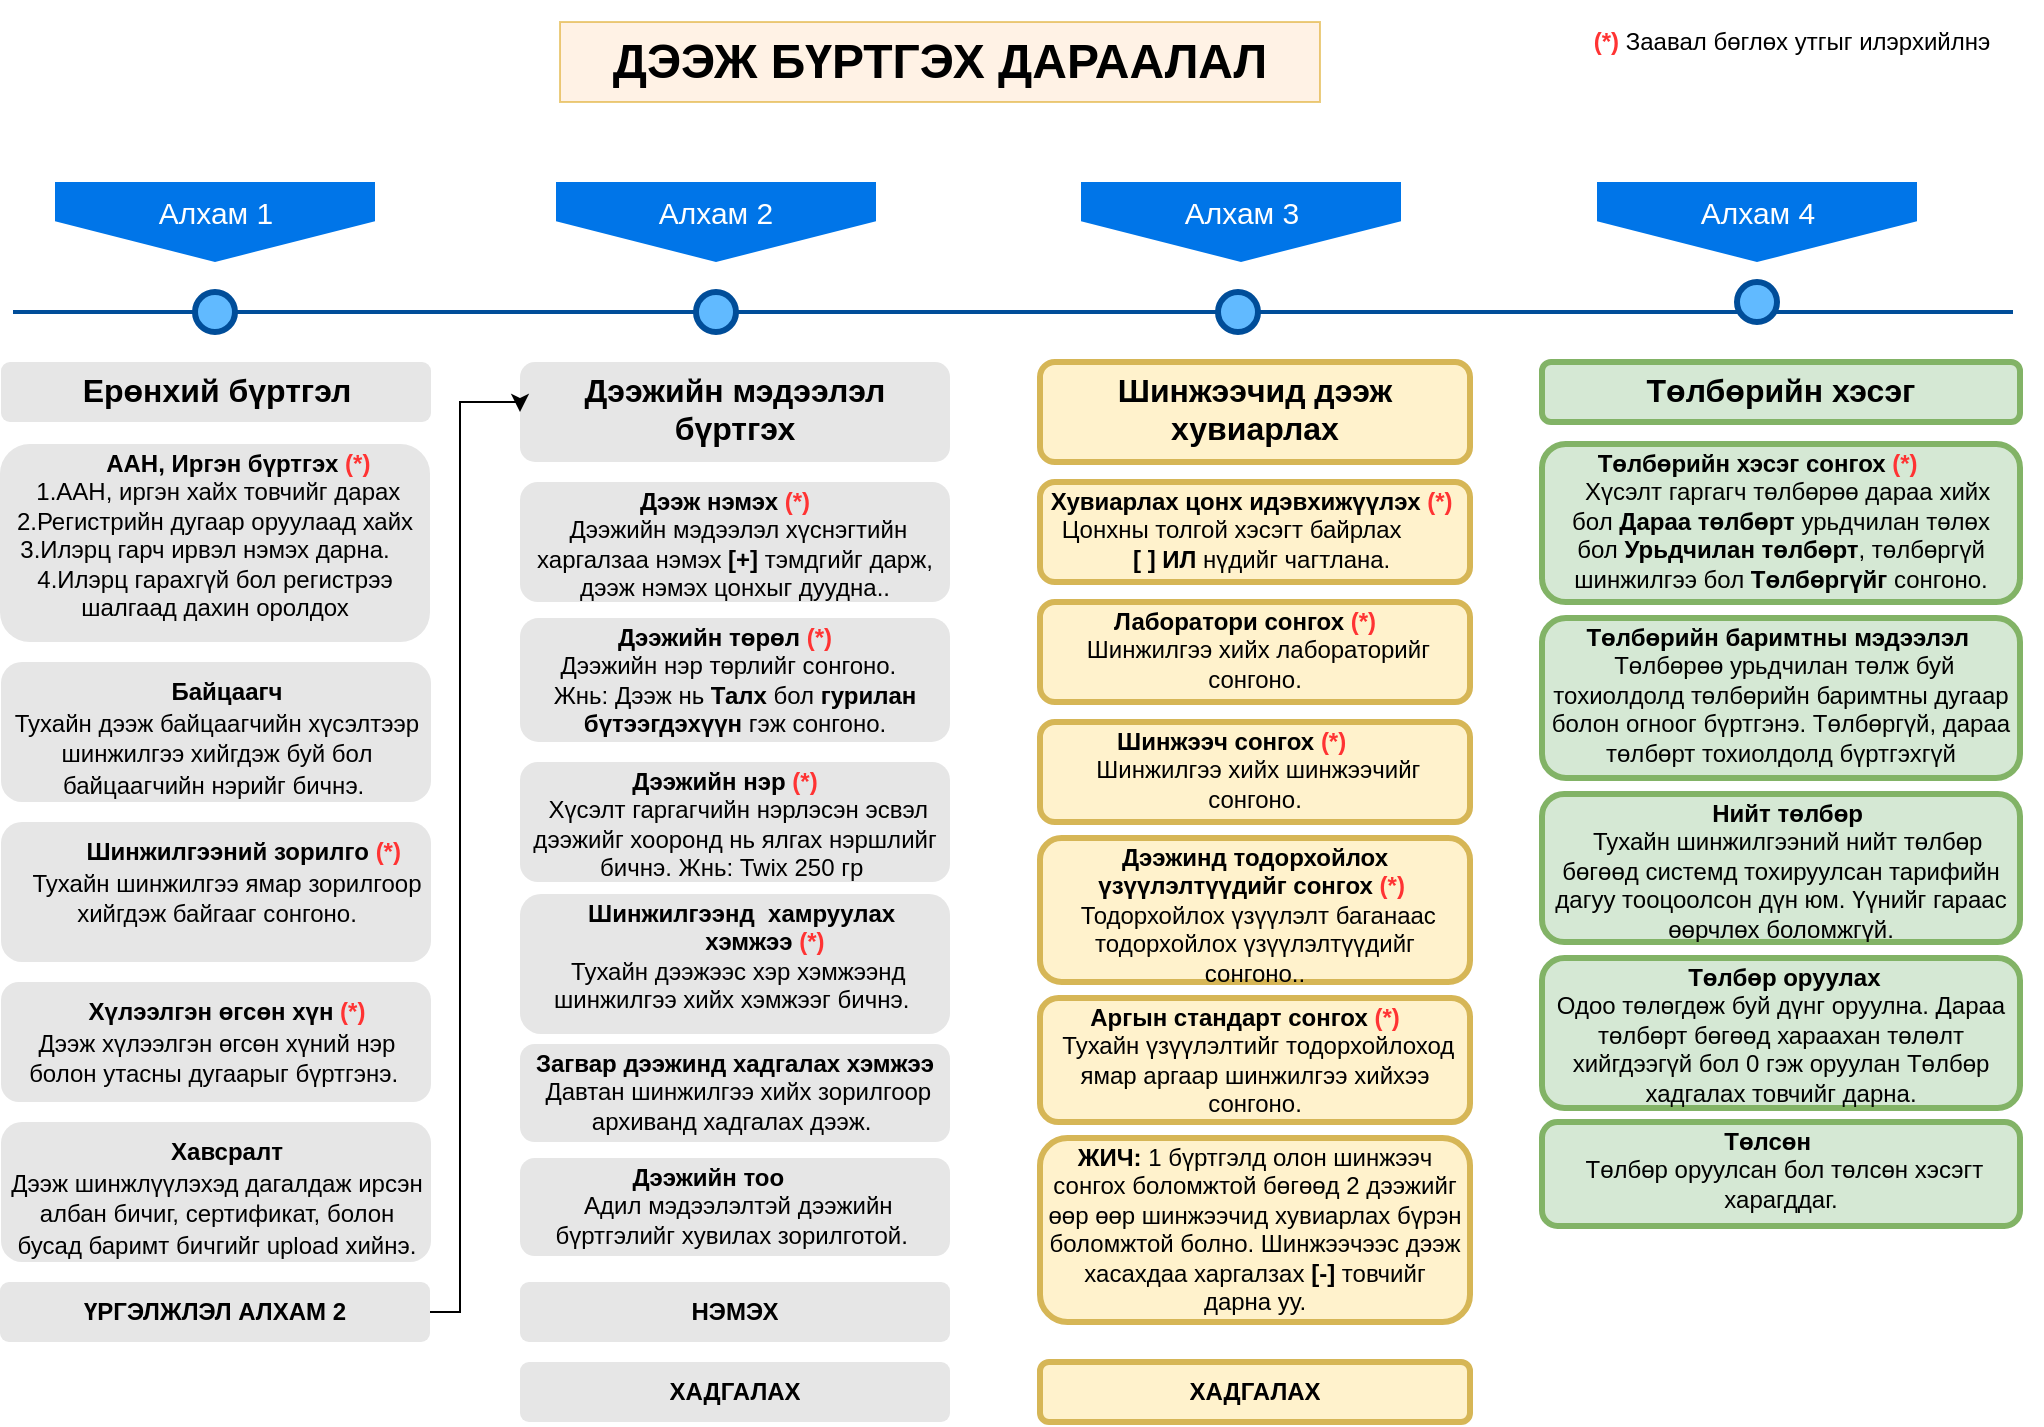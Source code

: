 <mxfile version="14.2.7" type="github">
  <diagram name="Page-1" id="82e54ff1-d628-8f03-85c4-9753963a91cd">
    <mxGraphModel dx="1185" dy="635" grid="1" gridSize="10" guides="1" tooltips="1" connect="1" arrows="1" fold="1" page="1" pageScale="1" pageWidth="1169" pageHeight="827" background="#ffffff" math="0" shadow="0">
      <root>
        <mxCell id="0" />
        <mxCell id="1" parent="0" />
        <mxCell id="4ec97bd9e5d20128-1" value="" style="line;strokeWidth=2;html=1;fillColor=none;fontSize=28;fontColor=#004D99;strokeColor=#004D99;" parent="1" vertex="1">
          <mxGeometry x="66.5" y="160" width="1000" height="10" as="geometry" />
        </mxCell>
        <mxCell id="4ec97bd9e5d20128-5" value="Алхам 1" style="shape=offPageConnector;whiteSpace=wrap;html=1;fillColor=#0075E8;fontSize=15;fontColor=#FFFFFF;size=0.509;verticalAlign=top;strokeColor=none;" parent="1" vertex="1">
          <mxGeometry x="87.5" y="100" width="160" height="40" as="geometry" />
        </mxCell>
        <mxCell id="4ec97bd9e5d20128-6" value="&lt;span&gt;Алхам 3&lt;/span&gt;" style="shape=offPageConnector;whiteSpace=wrap;html=1;fillColor=#0075E8;fontSize=15;fontColor=#FFFFFF;size=0.509;verticalAlign=top;strokeColor=none;" parent="1" vertex="1">
          <mxGeometry x="600.5" y="100" width="160" height="40" as="geometry" />
        </mxCell>
        <mxCell id="4ec97bd9e5d20128-9" value="" style="ellipse;whiteSpace=wrap;html=1;fillColor=#61BAFF;fontSize=28;fontColor=#004D99;strokeWidth=3;strokeColor=#004D99;" parent="1" vertex="1">
          <mxGeometry x="157.5" y="155" width="20" height="20" as="geometry" />
        </mxCell>
        <mxCell id="4ec97bd9e5d20128-10" value="" style="ellipse;whiteSpace=wrap;html=1;fillColor=#61BAFF;fontSize=28;fontColor=#004D99;strokeWidth=3;strokeColor=#004D99;" parent="1" vertex="1">
          <mxGeometry x="408" y="155" width="20" height="20" as="geometry" />
        </mxCell>
        <mxCell id="4ec97bd9e5d20128-11" value="" style="ellipse;whiteSpace=wrap;html=1;fillColor=#61BAFF;fontSize=28;fontColor=#004D99;strokeWidth=3;strokeColor=#004D99;" parent="1" vertex="1">
          <mxGeometry x="669" y="155" width="20" height="20" as="geometry" />
        </mxCell>
        <mxCell id="4ec97bd9e5d20128-13" value="" style="ellipse;whiteSpace=wrap;html=1;fillColor=#61BAFF;fontSize=28;fontColor=#004D99;strokeWidth=3;strokeColor=#004D99;" parent="1" vertex="1">
          <mxGeometry x="928.5" y="150" width="20" height="20" as="geometry" />
        </mxCell>
        <mxCell id="4ec97bd9e5d20128-14" value="&lt;h3&gt;&lt;font style=&quot;font-size: 16px&quot;&gt;Ерөнхий бүртгэл&lt;/font&gt;&lt;/h3&gt;" style="text;html=1;spacing=5;spacingTop=-20;whiteSpace=wrap;overflow=hidden;strokeColor=none;strokeWidth=3;fillColor=#E6E6E6;fontSize=13;fontColor=#000000;align=center;rounded=1;" parent="1" vertex="1">
          <mxGeometry x="60.5" y="190" width="215" height="30" as="geometry" />
        </mxCell>
        <mxCell id="eTi-LTEG1T1zRE0e5gj7-2" value="&lt;p style=&quot;line-height: 20%&quot;&gt;&lt;/p&gt;&lt;h3 style=&quot;font-size: 12px&quot;&gt;&lt;span style=&quot;font-size: 12px ; font-weight: normal ; text-align: justify&quot;&gt;&amp;nbsp; &amp;nbsp; &amp;nbsp; &amp;nbsp;&amp;nbsp;&lt;/span&gt;&lt;span style=&quot;font-size: 12px ; text-align: justify&quot;&gt;ААН, Иргэн бүртгэх&lt;/span&gt;&lt;span style=&quot;font-size: 12px ; text-align: justify&quot;&gt;&lt;span style=&quot;font-weight: normal&quot;&gt;&amp;nbsp;&lt;/span&gt;&lt;font color=&quot;#ff3333&quot;&gt;(*)&lt;/font&gt;&lt;font color=&quot;#990000&quot; style=&quot;font-weight: normal ; font-size: 12px&quot;&gt;&amp;nbsp; &amp;nbsp;&amp;nbsp;&lt;/font&gt;&lt;span style=&quot;font-weight: normal&quot;&gt;1.ААН, иргэн хайх товчийг дарах&amp;nbsp; 2.Регистрийн дугаар оруулаад хайх 3.Илэрц гарч ирвэл нэмэх дарна.&amp;nbsp; &amp;nbsp; 4.Илэрц гарахгүй бол регистрээ шалгаад дахин оролдох&lt;/span&gt;&lt;/span&gt;&lt;br&gt;&lt;/h3&gt;&lt;p&gt;&lt;/p&gt;" style="text;html=1;spacing=5;spacingTop=-20;whiteSpace=wrap;overflow=hidden;strokeWidth=3;fillColor=#E6E6E6;fontSize=13;fontColor=#000000;align=center;rounded=1;line-height: 1;" vertex="1" parent="1">
          <mxGeometry x="60" y="231" width="215" height="99" as="geometry" />
        </mxCell>
        <mxCell id="eTi-LTEG1T1zRE0e5gj7-3" value="&lt;p style=&quot;line-height: 20%&quot;&gt;&lt;/p&gt;&lt;h4&gt;&lt;span style=&quot;font-size: 12px ; font-weight: 400&quot;&gt;&amp;nbsp; &amp;nbsp; &amp;nbsp; &amp;nbsp; &amp;nbsp; &amp;nbsp;&lt;/span&gt;&lt;span style=&quot;font-size: 12px&quot;&gt;Шинжилгээний зорилго&lt;/span&gt;&lt;span style=&quot;font-size: 12px ; font-weight: 400&quot;&gt;&amp;nbsp;&lt;/span&gt;&lt;span style=&quot;font-size: 12px&quot;&gt;&lt;font color=&quot;#ff3333&quot;&gt;(*)&lt;/font&gt;&lt;/span&gt;&lt;span style=&quot;font-size: 12px ; font-weight: 400&quot;&gt;&amp;nbsp; &amp;nbsp; &amp;nbsp; &amp;nbsp;Тухайн шинжилгээ ямар зорилгоор хийгдэж байгааг сонгоно.&lt;/span&gt;&lt;/h4&gt;&lt;p&gt;&lt;/p&gt;" style="text;html=1;spacing=5;spacingTop=-20;whiteSpace=wrap;overflow=hidden;strokeWidth=3;fillColor=#E6E6E6;fontSize=13;fontColor=#000000;align=center;rounded=1;line-height: 1;" vertex="1" parent="1">
          <mxGeometry x="60.5" y="420" width="215" height="70" as="geometry" />
        </mxCell>
        <mxCell id="eTi-LTEG1T1zRE0e5gj7-4" value="&lt;p style=&quot;line-height: 20%&quot;&gt;&lt;/p&gt;&lt;h4&gt;&lt;span style=&quot;font-size: 12px ; font-weight: 400&quot;&gt;&amp;nbsp; &amp;nbsp; &amp;nbsp; &amp;nbsp; &amp;nbsp; &amp;nbsp; &amp;nbsp; &amp;nbsp; &amp;nbsp; &amp;nbsp; &amp;nbsp; &lt;/span&gt;&lt;span style=&quot;font-size: 12px&quot;&gt;Байцаагч&lt;/span&gt;&lt;span style=&quot;font-size: 12px ; font-weight: 400&quot;&gt;&amp;nbsp; &amp;nbsp; &amp;nbsp; &amp;nbsp; &amp;nbsp; &amp;nbsp; &amp;nbsp; &amp;nbsp; &amp;nbsp; &amp;nbsp; Тухайн дээж байцаагчийн хүсэлтээр шинжилгээ хийгдэж буй бол байцаагчийн нэрийг бичнэ.&amp;nbsp;&lt;/span&gt;&lt;/h4&gt;&lt;p&gt;&lt;/p&gt;" style="text;html=1;spacing=5;spacingTop=-20;whiteSpace=wrap;overflow=hidden;strokeWidth=3;fillColor=#E6E6E6;fontSize=13;fontColor=#000000;align=center;rounded=1;line-height: 1;" vertex="1" parent="1">
          <mxGeometry x="60.5" y="340" width="215" height="70" as="geometry" />
        </mxCell>
        <mxCell id="eTi-LTEG1T1zRE0e5gj7-5" value="&lt;p style=&quot;line-height: 20%&quot;&gt;&lt;/p&gt;&lt;h4&gt;&lt;span style=&quot;font-size: 12px ; font-weight: 400&quot;&gt;&amp;nbsp; &amp;nbsp; &amp;nbsp; &amp;nbsp; &amp;nbsp; &lt;/span&gt;&lt;span style=&quot;font-size: 12px&quot;&gt;Хүлээлгэн өгсөн хүн &lt;font color=&quot;#ff3333&quot;&gt;(*)&lt;/font&gt;&amp;nbsp;&amp;nbsp;&lt;/span&gt;&lt;span style=&quot;font-size: 12px ; font-weight: 400&quot;&gt;&amp;nbsp; &amp;nbsp; &amp;nbsp; Дээж хүлээлгэн өгсөн хүний нэр болон утасны дугаарыг бүртгэнэ.&amp;nbsp;&lt;/span&gt;&lt;/h4&gt;&lt;p&gt;&lt;/p&gt;" style="text;html=1;spacing=5;spacingTop=-20;whiteSpace=wrap;overflow=hidden;strokeWidth=3;fillColor=#E6E6E6;fontSize=13;fontColor=#000000;align=center;rounded=1;line-height: 1;" vertex="1" parent="1">
          <mxGeometry x="60.5" y="500" width="215" height="60" as="geometry" />
        </mxCell>
        <mxCell id="eTi-LTEG1T1zRE0e5gj7-6" value="&lt;h3&gt;&lt;font style=&quot;font-size: 16px&quot;&gt;Дээжийн мэдээлэл бүртгэх&lt;/font&gt;&lt;/h3&gt;" style="text;html=1;spacing=5;spacingTop=-20;whiteSpace=wrap;overflow=hidden;strokeColor=none;strokeWidth=3;fillColor=#E6E6E6;fontSize=13;fontColor=#000000;align=center;rounded=1;" vertex="1" parent="1">
          <mxGeometry x="320" y="190" width="215" height="50" as="geometry" />
        </mxCell>
        <mxCell id="eTi-LTEG1T1zRE0e5gj7-8" value="&lt;p style=&quot;line-height: 20%&quot;&gt;&lt;/p&gt;&lt;h4&gt;&lt;span style=&quot;font-size: 12px ; font-weight: 400&quot;&gt;&amp;nbsp; &amp;nbsp; &amp;nbsp; &amp;nbsp; &amp;nbsp; &amp;nbsp; &amp;nbsp; &amp;nbsp; &amp;nbsp; &amp;nbsp; &amp;nbsp; &lt;/span&gt;&lt;span style=&quot;font-size: 12px&quot;&gt;Хавсралт&lt;/span&gt;&lt;span style=&quot;font-size: 12px ; font-weight: 400&quot;&gt;&amp;nbsp; &amp;nbsp; &amp;nbsp; &amp;nbsp; &amp;nbsp; &amp;nbsp; &amp;nbsp; &amp;nbsp; &amp;nbsp; &amp;nbsp; Дээж шинжлүүлэхэд дагалдаж ирсэн албан бичиг, сертификат, болон бусад баримт бичгийг upload хийнэ.&lt;/span&gt;&lt;/h4&gt;&lt;p&gt;&lt;/p&gt;" style="text;html=1;spacing=5;spacingTop=-20;whiteSpace=wrap;overflow=hidden;strokeWidth=3;fillColor=#E6E6E6;fontSize=13;fontColor=#000000;align=center;rounded=1;line-height: 1;" vertex="1" parent="1">
          <mxGeometry x="60.5" y="570" width="215" height="70" as="geometry" />
        </mxCell>
        <mxCell id="eTi-LTEG1T1zRE0e5gj7-17" style="edgeStyle=orthogonalEdgeStyle;rounded=0;orthogonalLoop=1;jettySize=auto;html=1;exitX=1;exitY=0.5;exitDx=0;exitDy=0;entryX=0;entryY=0.5;entryDx=0;entryDy=0;" edge="1" parent="1" source="eTi-LTEG1T1zRE0e5gj7-9" target="eTi-LTEG1T1zRE0e5gj7-6">
          <mxGeometry relative="1" as="geometry">
            <Array as="points">
              <mxPoint x="290" y="665" />
              <mxPoint x="290" y="210" />
            </Array>
          </mxGeometry>
        </mxCell>
        <mxCell id="eTi-LTEG1T1zRE0e5gj7-9" value="&lt;p style=&quot;line-height: 20%&quot;&gt;&lt;/p&gt;&lt;h4&gt;&lt;span style=&quot;font-size: 12px&quot;&gt;ҮРГЭЛЖЛЭЛ АЛХАМ 2&lt;/span&gt;&lt;/h4&gt;&lt;p&gt;&lt;/p&gt;" style="text;html=1;spacing=5;spacingTop=-20;whiteSpace=wrap;overflow=hidden;strokeWidth=3;fillColor=#E6E6E6;fontSize=13;fontColor=#000000;align=center;rounded=1;line-height: 1;" vertex="1" parent="1">
          <mxGeometry x="60" y="650" width="215" height="30" as="geometry" />
        </mxCell>
        <mxCell id="eTi-LTEG1T1zRE0e5gj7-11" value="&lt;span&gt;Алхам 2&lt;/span&gt;" style="shape=offPageConnector;whiteSpace=wrap;html=1;fillColor=#0075E8;fontSize=15;fontColor=#FFFFFF;size=0.509;verticalAlign=top;strokeColor=none;" vertex="1" parent="1">
          <mxGeometry x="338" y="100" width="160" height="40" as="geometry" />
        </mxCell>
        <mxCell id="eTi-LTEG1T1zRE0e5gj7-12" value="&lt;span&gt;Алхам 4&lt;/span&gt;" style="shape=offPageConnector;whiteSpace=wrap;html=1;fillColor=#0075E8;fontSize=15;fontColor=#FFFFFF;size=0.509;verticalAlign=top;strokeColor=none;" vertex="1" parent="1">
          <mxGeometry x="858.5" y="100" width="160" height="40" as="geometry" />
        </mxCell>
        <mxCell id="eTi-LTEG1T1zRE0e5gj7-13" value="&lt;h1&gt;ДЭЭЖ БҮРТГЭХ ДАРААЛАЛ&lt;/h1&gt;" style="text;html=1;strokeColor=#d79b00;fillColor=#ffe6cc;align=center;verticalAlign=middle;whiteSpace=wrap;rounded=0;opacity=50;" vertex="1" parent="1">
          <mxGeometry x="340" y="20" width="380" height="40" as="geometry" />
        </mxCell>
        <mxCell id="eTi-LTEG1T1zRE0e5gj7-14" value="&lt;b&gt;&lt;font color=&quot;#ff3333&quot;&gt;(*)&lt;/font&gt;&lt;/b&gt; Заавал бөглөх утгыг илэрхийлнэ" style="text;html=1;strokeColor=none;fillColor=none;align=center;verticalAlign=middle;whiteSpace=wrap;rounded=0;opacity=50;" vertex="1" parent="1">
          <mxGeometry x="831" y="20" width="250" height="20" as="geometry" />
        </mxCell>
        <mxCell id="eTi-LTEG1T1zRE0e5gj7-16" value="&lt;p style=&quot;line-height: 20%&quot;&gt;&lt;/p&gt;&lt;h4&gt;&lt;span style=&quot;font-size: 12px&quot;&gt;НЭМЭХ&lt;/span&gt;&lt;/h4&gt;&lt;p&gt;&lt;/p&gt;" style="text;html=1;spacing=5;spacingTop=-20;whiteSpace=wrap;overflow=hidden;strokeWidth=3;fillColor=#E6E6E6;fontSize=13;fontColor=#000000;align=center;rounded=1;line-height: 1;" vertex="1" parent="1">
          <mxGeometry x="320" y="650" width="215" height="30" as="geometry" />
        </mxCell>
        <mxCell id="eTi-LTEG1T1zRE0e5gj7-18" value="&lt;p style=&quot;line-height: 20%&quot;&gt;&lt;/p&gt;&lt;h3 style=&quot;font-size: 12px&quot;&gt;&lt;span style=&quot;font-size: 12px ; font-weight: normal ; text-align: justify&quot;&gt;&amp;nbsp; &amp;nbsp; &amp;nbsp; &amp;nbsp; &amp;nbsp; &amp;nbsp;&amp;nbsp;&lt;/span&gt;&lt;span style=&quot;font-size: 12px ; text-align: justify&quot;&gt;Дээж нэмэх&amp;nbsp;&lt;/span&gt;&lt;span style=&quot;font-size: 12px ; text-align: justify&quot;&gt;&lt;font color=&quot;#ff3333&quot;&gt;(*)&lt;/font&gt;&lt;font color=&quot;#990000&quot; style=&quot;font-weight: normal ; font-size: 12px&quot;&gt;&amp;nbsp; &amp;nbsp; &amp;nbsp; &amp;nbsp; &amp;nbsp; &amp;nbsp; &amp;nbsp; &amp;nbsp; &amp;nbsp;&lt;/font&gt;&lt;span style=&quot;font-weight: normal&quot;&gt;Дээжийн мэдээлэл хүснэгтийн харгалзаа нэмэх &lt;/span&gt;[+]&lt;span style=&quot;font-weight: normal&quot;&gt; тэмдгийг дарж, дээж нэмэх цонхыг дуудна..&lt;/span&gt;&lt;/span&gt;&lt;br&gt;&lt;/h3&gt;&lt;p&gt;&lt;/p&gt;" style="text;html=1;spacing=5;spacingTop=-20;whiteSpace=wrap;overflow=hidden;strokeWidth=3;fillColor=#E6E6E6;fontSize=13;fontColor=#000000;align=center;rounded=1;line-height: 1;" vertex="1" parent="1">
          <mxGeometry x="320" y="250" width="215" height="60" as="geometry" />
        </mxCell>
        <mxCell id="eTi-LTEG1T1zRE0e5gj7-19" value="&lt;p style=&quot;line-height: 20%&quot;&gt;&lt;/p&gt;&lt;h3 style=&quot;font-size: 12px&quot;&gt;&lt;span style=&quot;font-size: 12px ; font-weight: normal ; text-align: justify&quot;&gt;&amp;nbsp; &amp;nbsp; &amp;nbsp; &amp;nbsp; &amp;nbsp; &amp;nbsp;&amp;nbsp;&lt;/span&gt;&lt;span style=&quot;font-size: 12px ; text-align: justify&quot;&gt;Дээжийн төрөл&lt;span style=&quot;font-weight: 400&quot;&gt;&amp;nbsp;&lt;/span&gt;&lt;/span&gt;&lt;span style=&quot;font-size: 12px ; text-align: justify&quot;&gt;&lt;font color=&quot;#ff3333&quot;&gt;(*)&lt;/font&gt;&lt;font color=&quot;#990000&quot; style=&quot;font-weight: normal ; font-size: 12px&quot;&gt;&amp;nbsp; &amp;nbsp; &amp;nbsp; &amp;nbsp; &amp;nbsp; &amp;nbsp; &amp;nbsp; &amp;nbsp; &amp;nbsp;&lt;/font&gt;&lt;span style=&quot;font-weight: normal&quot;&gt;Дээжийн нэр төрлийг сонгоно.&amp;nbsp; &amp;nbsp; Жнь: Дээж нь&amp;nbsp;&lt;/span&gt;Талх &lt;span style=&quot;font-weight: normal&quot;&gt;бол &lt;/span&gt;гурилан бүтээгдэхүүн&lt;span style=&quot;font-weight: normal&quot;&gt; гэж сонгоно.&lt;/span&gt;&lt;/span&gt;&lt;br&gt;&lt;/h3&gt;&lt;p&gt;&lt;/p&gt;" style="text;html=1;spacing=5;spacingTop=-20;whiteSpace=wrap;overflow=hidden;strokeWidth=3;fillColor=#E6E6E6;fontSize=13;fontColor=#000000;align=center;rounded=1;line-height: 1;" vertex="1" parent="1">
          <mxGeometry x="320" y="318" width="215" height="62" as="geometry" />
        </mxCell>
        <mxCell id="eTi-LTEG1T1zRE0e5gj7-21" value="&lt;p style=&quot;line-height: 20%&quot;&gt;&lt;/p&gt;&lt;h3 style=&quot;font-size: 12px&quot;&gt;&lt;span style=&quot;font-size: 12px ; font-weight: normal ; text-align: justify&quot;&gt;&amp;nbsp; &amp;nbsp; &amp;nbsp; &amp;nbsp; &amp;nbsp; &amp;nbsp;&amp;nbsp;&lt;/span&gt;&lt;span style=&quot;font-size: 12px ; text-align: justify&quot;&gt;Дээжийн нэр&amp;nbsp;&lt;/span&gt;&lt;span style=&quot;font-size: 12px ; text-align: justify&quot;&gt;&lt;font color=&quot;#ff3333&quot;&gt;(*)&lt;/font&gt;&lt;font color=&quot;#990000&quot; style=&quot;font-weight: normal ; font-size: 12px&quot;&gt;&amp;nbsp; &amp;nbsp; &amp;nbsp; &amp;nbsp; &amp;nbsp; &amp;nbsp; &amp;nbsp; &amp;nbsp; &amp;nbsp;&lt;/font&gt;&lt;span style=&quot;font-weight: normal&quot;&gt;Хүсэлт гаргагчийн нэрлэсэн эсвэл дээжийг хооронд нь ялгах нэршлийг бичнэ. Жнь: Twix 250 гр&amp;nbsp;&lt;/span&gt;&lt;/span&gt;&lt;br&gt;&lt;/h3&gt;&lt;p&gt;&lt;/p&gt;" style="text;html=1;spacing=5;spacingTop=-20;whiteSpace=wrap;overflow=hidden;strokeWidth=3;fillColor=#E6E6E6;fontSize=13;fontColor=#000000;align=center;rounded=1;line-height: 1;" vertex="1" parent="1">
          <mxGeometry x="320" y="390" width="215" height="60" as="geometry" />
        </mxCell>
        <mxCell id="eTi-LTEG1T1zRE0e5gj7-22" value="&lt;p style=&quot;line-height: 20%&quot;&gt;&lt;/p&gt;&lt;h3 style=&quot;font-size: 12px&quot;&gt;&lt;span style=&quot;font-size: 12px&quot;&gt;&amp;nbsp; &amp;nbsp; &amp;nbsp; &amp;nbsp; &amp;nbsp;Шинжилгээнд&amp;nbsp; хамруулах&amp;nbsp; &amp;nbsp; &amp;nbsp; &amp;nbsp; &amp;nbsp; &amp;nbsp; &amp;nbsp; &amp;nbsp; &amp;nbsp; &amp;nbsp; &amp;nbsp; &amp;nbsp; &amp;nbsp; &amp;nbsp; хэмжээ&amp;nbsp;&lt;/span&gt;&lt;span style=&quot;font-size: 12px&quot;&gt;&lt;font color=&quot;#ff3333&quot;&gt;(*)&amp;nbsp; &amp;nbsp; &amp;nbsp; &amp;nbsp; &amp;nbsp; &amp;nbsp; &amp;nbsp;&lt;/font&gt;&lt;span style=&quot;font-weight: normal&quot;&gt;Тухайн дээжээс хэр хэмжээнд шинжилгээ хийх хэмжээг бичнэ.&amp;nbsp;&lt;/span&gt;&lt;/span&gt;&lt;br&gt;&lt;/h3&gt;&lt;p&gt;&lt;/p&gt;" style="text;html=1;spacing=5;spacingTop=-20;whiteSpace=wrap;overflow=hidden;strokeWidth=3;fillColor=#E6E6E6;fontSize=13;fontColor=#000000;align=center;rounded=1;line-height: 1;" vertex="1" parent="1">
          <mxGeometry x="320" y="456" width="215" height="70" as="geometry" />
        </mxCell>
        <mxCell id="eTi-LTEG1T1zRE0e5gj7-23" value="&lt;p style=&quot;line-height: 20%&quot;&gt;&lt;/p&gt;&lt;h3 style=&quot;font-size: 12px&quot;&gt;&lt;span style=&quot;font-size: 12px&quot;&gt;&amp;nbsp;Загвар дээжинд хадгалах хэмжээ&amp;nbsp; &amp;nbsp;&lt;/span&gt;&lt;span style=&quot;font-size: 12px&quot;&gt;&lt;span style=&quot;font-weight: normal&quot;&gt;Давтан шинжилгээ хийх зорилгоор архиванд хадгалах дээж.&amp;nbsp;&lt;/span&gt;&lt;/span&gt;&lt;br&gt;&lt;/h3&gt;&lt;p&gt;&lt;/p&gt;" style="text;html=1;spacing=5;spacingTop=-20;whiteSpace=wrap;overflow=hidden;strokeWidth=3;fillColor=#E6E6E6;fontSize=13;fontColor=#000000;align=center;rounded=1;line-height: 1;" vertex="1" parent="1">
          <mxGeometry x="320" y="531" width="215" height="49" as="geometry" />
        </mxCell>
        <mxCell id="eTi-LTEG1T1zRE0e5gj7-24" value="&lt;p style=&quot;line-height: 20%&quot;&gt;&lt;/p&gt;&lt;h3 style=&quot;font-size: 12px&quot;&gt;&lt;span style=&quot;font-size: 12px&quot;&gt;&amp;nbsp; &amp;nbsp; &amp;nbsp; &amp;nbsp; &amp;nbsp; &amp;nbsp;Дээжийн тоо&amp;nbsp; &amp;nbsp; &amp;nbsp; &amp;nbsp; &amp;nbsp; &amp;nbsp; &amp;nbsp; &amp;nbsp; &amp;nbsp; &amp;nbsp; &amp;nbsp;&lt;/span&gt;&lt;span style=&quot;font-size: 12px&quot;&gt;&lt;span style=&quot;font-weight: normal&quot;&gt;Адил мэдээлэлтэй дээжийн бүртгэлийг хувилах зорилготой.&amp;nbsp;&lt;/span&gt;&lt;/span&gt;&lt;br&gt;&lt;/h3&gt;&lt;p&gt;&lt;/p&gt;" style="text;html=1;spacing=5;spacingTop=-20;whiteSpace=wrap;overflow=hidden;strokeWidth=3;fillColor=#E6E6E6;fontSize=13;fontColor=#000000;align=center;rounded=1;line-height: 1;" vertex="1" parent="1">
          <mxGeometry x="320" y="588" width="215" height="49" as="geometry" />
        </mxCell>
        <mxCell id="eTi-LTEG1T1zRE0e5gj7-25" value="&lt;p style=&quot;line-height: 20%&quot;&gt;&lt;/p&gt;&lt;h4&gt;&lt;span style=&quot;font-size: 12px&quot;&gt;ХАДГАЛАХ&lt;/span&gt;&lt;/h4&gt;&lt;p&gt;&lt;/p&gt;" style="text;html=1;spacing=5;spacingTop=-20;whiteSpace=wrap;overflow=hidden;strokeWidth=3;fillColor=#E6E6E6;fontSize=13;fontColor=#000000;align=center;rounded=1;line-height: 1;" vertex="1" parent="1">
          <mxGeometry x="320" y="690" width="215" height="30" as="geometry" />
        </mxCell>
        <mxCell id="eTi-LTEG1T1zRE0e5gj7-26" value="&lt;h3&gt;&lt;span style=&quot;font-size: 16px&quot;&gt;Шинжээчид дээж хувиарлах&lt;/span&gt;&lt;/h3&gt;" style="text;html=1;spacing=5;spacingTop=-20;whiteSpace=wrap;overflow=hidden;strokeColor=#d6b656;strokeWidth=3;fillColor=#fff2cc;fontSize=13;align=center;rounded=1;" vertex="1" parent="1">
          <mxGeometry x="580" y="190" width="215" height="50" as="geometry" />
        </mxCell>
        <mxCell id="eTi-LTEG1T1zRE0e5gj7-29" value="&lt;p style=&quot;line-height: 20%&quot;&gt;&lt;/p&gt;&lt;h3 style=&quot;font-size: 12px&quot;&gt;&lt;span style=&quot;font-size: 12px ; text-align: justify&quot;&gt;Хувиарлах цонх идэвхижүүлэх&amp;nbsp;&lt;/span&gt;&lt;span style=&quot;font-size: 12px ; text-align: justify&quot;&gt;&lt;font color=&quot;#ff3333&quot;&gt;(*)&lt;/font&gt;&lt;font color=&quot;#990000&quot; style=&quot;font-weight: normal ; font-size: 12px&quot;&gt;&amp;nbsp; &lt;/font&gt;&lt;span style=&quot;font-weight: normal&quot;&gt;Цонхны толгой хэсэгт байрлах&amp;nbsp; &amp;nbsp; &amp;nbsp; &amp;nbsp; &amp;nbsp;&amp;nbsp;&lt;/span&gt;[ ] ИЛ&lt;span style=&quot;font-weight: normal&quot;&gt;&amp;nbsp;нүдийг чагтлана.&lt;/span&gt;&lt;/span&gt;&lt;br&gt;&lt;/h3&gt;&lt;p&gt;&lt;/p&gt;" style="text;html=1;spacing=5;spacingTop=-20;whiteSpace=wrap;overflow=hidden;strokeWidth=3;fillColor=#E6E6E6;fontSize=13;fontColor=#000000;align=center;rounded=1;line-height: 1;" vertex="1" parent="1">
          <mxGeometry x="580" y="250" width="215" height="50" as="geometry" />
        </mxCell>
        <mxCell id="eTi-LTEG1T1zRE0e5gj7-30" value="&lt;p style=&quot;line-height: 20%&quot;&gt;&lt;/p&gt;&lt;h3 style=&quot;font-size: 12px&quot;&gt;&lt;span style=&quot;font-size: 12px ; text-align: justify&quot;&gt;Лаборатори сонгох&amp;nbsp;&lt;/span&gt;&lt;span style=&quot;font-size: 12px ; text-align: justify&quot;&gt;&lt;font color=&quot;#ff3333&quot;&gt;(*)&lt;/font&gt;&lt;font color=&quot;#990000&quot; style=&quot;font-weight: normal ; font-size: 12px&quot;&gt;&amp;nbsp; &amp;nbsp; &amp;nbsp;&lt;/font&gt;&lt;span style=&quot;font-weight: normal&quot;&gt;Шинжилгээ хийх лабораторийг сонгоно.&lt;/span&gt;&lt;/span&gt;&lt;br&gt;&lt;/h3&gt;&lt;p&gt;&lt;/p&gt;" style="text;html=1;spacing=5;spacingTop=-20;whiteSpace=wrap;overflow=hidden;strokeWidth=3;fillColor=#E6E6E6;fontSize=13;fontColor=#000000;align=center;rounded=1;line-height: 1;" vertex="1" parent="1">
          <mxGeometry x="580" y="310" width="215" height="50" as="geometry" />
        </mxCell>
        <mxCell id="eTi-LTEG1T1zRE0e5gj7-31" value="&lt;p style=&quot;line-height: 20%&quot;&gt;&lt;/p&gt;&lt;h3 style=&quot;font-size: 12px&quot;&gt;&lt;span style=&quot;font-size: 12px ; text-align: justify&quot;&gt;Шинжээч сонгох&amp;nbsp;&lt;/span&gt;&lt;span style=&quot;font-size: 12px ; text-align: justify&quot;&gt;&lt;font color=&quot;#ff3333&quot;&gt;(*)&lt;/font&gt;&lt;font color=&quot;#990000&quot; style=&quot;font-weight: normal ; font-size: 12px&quot;&gt;&amp;nbsp; &amp;nbsp; &amp;nbsp; &amp;nbsp; &amp;nbsp;&lt;/font&gt;&lt;span style=&quot;font-weight: normal&quot;&gt;Шинжилгээ хийх шинжээчийг сонгоно.&lt;/span&gt;&lt;/span&gt;&lt;br&gt;&lt;/h3&gt;&lt;p&gt;&lt;/p&gt;" style="text;html=1;spacing=5;spacingTop=-20;whiteSpace=wrap;overflow=hidden;strokeWidth=3;fillColor=#fff2cc;fontSize=13;align=center;rounded=1;line-height: 1;strokeColor=#d6b656;" vertex="1" parent="1">
          <mxGeometry x="580" y="370" width="215" height="50" as="geometry" />
        </mxCell>
        <mxCell id="eTi-LTEG1T1zRE0e5gj7-32" value="&lt;p style=&quot;line-height: 20%&quot;&gt;&lt;/p&gt;&lt;h3 style=&quot;font-size: 12px&quot;&gt;&lt;span style=&quot;font-size: 12px ; text-align: justify&quot;&gt;Дээжинд тодорхойлох үзүүлэлтүүдийг сонгох&amp;nbsp;&lt;/span&gt;&lt;span style=&quot;font-size: 12px ; text-align: justify&quot;&gt;&lt;font color=&quot;#ff3333&quot;&gt;(*)&lt;/font&gt;&lt;font color=&quot;#990000&quot; style=&quot;font-weight: normal ; font-size: 12px&quot;&gt;&amp;nbsp; &amp;nbsp;&lt;/font&gt;&lt;span style=&quot;font-weight: normal&quot;&gt;Тодорхойлох үзүүлэлт баганаас тодорхойлох үзүүлэлтүүдийг сонгоно..&lt;/span&gt;&lt;/span&gt;&lt;br&gt;&lt;/h3&gt;&lt;p&gt;&lt;/p&gt;" style="text;html=1;spacing=5;spacingTop=-20;whiteSpace=wrap;overflow=hidden;strokeWidth=3;fillColor=#fff2cc;fontSize=13;align=center;rounded=1;line-height: 1;strokeColor=#d6b656;" vertex="1" parent="1">
          <mxGeometry x="580" y="428" width="215" height="72" as="geometry" />
        </mxCell>
        <mxCell id="eTi-LTEG1T1zRE0e5gj7-33" value="&lt;p style=&quot;line-height: 20%&quot;&gt;&lt;/p&gt;&lt;h3 style=&quot;font-size: 12px&quot;&gt;&lt;span style=&quot;font-size: 12px ; text-align: justify&quot;&gt;Аргын стандарт сонгох&amp;nbsp;&lt;/span&gt;&lt;span style=&quot;font-size: 12px ; text-align: justify&quot;&gt;&lt;font color=&quot;#ff3333&quot;&gt;(*)&lt;/font&gt;&lt;font color=&quot;#990000&quot; style=&quot;font-weight: normal ; font-size: 12px&quot;&gt;&amp;nbsp; &amp;nbsp; &amp;nbsp;&lt;/font&gt;&lt;span style=&quot;font-weight: normal&quot;&gt;Тухайн үзүүлэлтийг тодорхойлоход ямар аргаар шинжилгээ хийхээ сонгоно.&lt;/span&gt;&lt;/span&gt;&lt;br&gt;&lt;/h3&gt;&lt;p&gt;&lt;/p&gt;" style="text;html=1;spacing=5;spacingTop=-20;whiteSpace=wrap;overflow=hidden;strokeWidth=3;fillColor=#fff2cc;fontSize=13;align=center;rounded=1;line-height: 1;strokeColor=#d6b656;" vertex="1" parent="1">
          <mxGeometry x="580" y="508" width="215" height="62" as="geometry" />
        </mxCell>
        <mxCell id="eTi-LTEG1T1zRE0e5gj7-34" value="&lt;p style=&quot;line-height: 20%&quot;&gt;&lt;/p&gt;&lt;h3 style=&quot;font-size: 12px&quot;&gt;&lt;span style=&quot;font-size: 12px ; text-align: justify&quot;&gt;&lt;font style=&quot;font-size: 12px&quot;&gt;ЖИЧ:&lt;/font&gt;&lt;font color=&quot;#990000&quot; style=&quot;font-weight: normal ; font-size: 12px&quot;&gt;&amp;nbsp;&lt;/font&gt;&lt;span style=&quot;font-weight: normal&quot;&gt;1 бүртгэлд олон шинжээч сонгох боломжтой бөгөөд 2 дээжийг өөр өөр шинжээчид хувиарлах бүрэн боломжтой болно. Шинжээчээс дээж хасахдаа харгалзах &lt;/span&gt;[-]&lt;span style=&quot;font-weight: normal&quot;&gt; товчийг дарна уу.&lt;/span&gt;&lt;/span&gt;&lt;br&gt;&lt;/h3&gt;&lt;p&gt;&lt;/p&gt;" style="text;html=1;spacing=5;spacingTop=-20;whiteSpace=wrap;overflow=hidden;strokeWidth=3;fillColor=#fff2cc;fontSize=13;align=center;rounded=1;line-height: 1;strokeColor=#d6b656;" vertex="1" parent="1">
          <mxGeometry x="580" y="578" width="215" height="92" as="geometry" />
        </mxCell>
        <mxCell id="eTi-LTEG1T1zRE0e5gj7-51" value="&lt;p style=&quot;line-height: 20%&quot;&gt;&lt;/p&gt;&lt;h4&gt;&lt;span style=&quot;font-size: 12px&quot;&gt;ХАДГАЛАХ&lt;/span&gt;&lt;/h4&gt;&lt;p&gt;&lt;/p&gt;" style="text;html=1;spacing=5;spacingTop=-20;whiteSpace=wrap;overflow=hidden;strokeWidth=3;fillColor=#fff2cc;fontSize=13;align=center;rounded=1;line-height: 1;strokeColor=#d6b656;" vertex="1" parent="1">
          <mxGeometry x="580" y="690" width="215" height="30" as="geometry" />
        </mxCell>
        <mxCell id="eTi-LTEG1T1zRE0e5gj7-52" value="&lt;p style=&quot;line-height: 20%&quot;&gt;&lt;/p&gt;&lt;h3 style=&quot;font-size: 12px&quot;&gt;&lt;span style=&quot;font-size: 12px ; text-align: justify&quot;&gt;Хувиарлах цонх идэвхижүүлэх&amp;nbsp;&lt;/span&gt;&lt;span style=&quot;font-size: 12px ; text-align: justify&quot;&gt;&lt;font color=&quot;#ff3333&quot;&gt;(*)&lt;/font&gt;&lt;font color=&quot;#990000&quot; style=&quot;font-weight: normal ; font-size: 12px&quot;&gt;&amp;nbsp; &lt;/font&gt;&lt;span style=&quot;font-weight: normal&quot;&gt;Цонхны толгой хэсэгт байрлах&amp;nbsp; &amp;nbsp; &amp;nbsp; &amp;nbsp; &amp;nbsp;&amp;nbsp;&lt;/span&gt;[ ] ИЛ&lt;span style=&quot;font-weight: normal&quot;&gt;&amp;nbsp;нүдийг чагтлана.&lt;/span&gt;&lt;/span&gt;&lt;br&gt;&lt;/h3&gt;&lt;p&gt;&lt;/p&gt;" style="text;html=1;spacing=5;spacingTop=-20;whiteSpace=wrap;overflow=hidden;strokeWidth=3;fillColor=#fff2cc;fontSize=13;align=center;rounded=1;line-height: 1;strokeColor=#d6b656;" vertex="1" parent="1">
          <mxGeometry x="580" y="250" width="215" height="50" as="geometry" />
        </mxCell>
        <mxCell id="eTi-LTEG1T1zRE0e5gj7-53" value="&lt;p style=&quot;line-height: 20%&quot;&gt;&lt;/p&gt;&lt;h3 style=&quot;font-size: 12px&quot;&gt;&lt;span style=&quot;font-size: 12px ; text-align: justify&quot;&gt;Лаборатори сонгох&amp;nbsp;&lt;/span&gt;&lt;span style=&quot;font-size: 12px ; text-align: justify&quot;&gt;&lt;font color=&quot;#ff3333&quot;&gt;(*)&lt;/font&gt;&lt;font color=&quot;#990000&quot; style=&quot;font-weight: normal ; font-size: 12px&quot;&gt;&amp;nbsp; &amp;nbsp; &amp;nbsp;&lt;/font&gt;&lt;span style=&quot;font-weight: normal&quot;&gt;Шинжилгээ хийх лабораторийг сонгоно.&lt;/span&gt;&lt;/span&gt;&lt;br&gt;&lt;/h3&gt;&lt;p&gt;&lt;/p&gt;" style="text;html=1;spacing=5;spacingTop=-20;whiteSpace=wrap;overflow=hidden;strokeWidth=3;fillColor=#fff2cc;fontSize=13;align=center;rounded=1;line-height: 1;strokeColor=#d6b656;" vertex="1" parent="1">
          <mxGeometry x="580" y="310" width="215" height="50" as="geometry" />
        </mxCell>
        <mxCell id="eTi-LTEG1T1zRE0e5gj7-54" value="&lt;h3&gt;&lt;span style=&quot;font-size: 16px&quot;&gt;Төлбөрийн хэсэг&lt;/span&gt;&lt;/h3&gt;" style="text;html=1;spacing=5;spacingTop=-20;whiteSpace=wrap;overflow=hidden;strokeColor=#82b366;strokeWidth=3;fillColor=#d5e8d4;fontSize=13;align=center;rounded=1;" vertex="1" parent="1">
          <mxGeometry x="831" y="190" width="239" height="30" as="geometry" />
        </mxCell>
        <mxCell id="eTi-LTEG1T1zRE0e5gj7-55" value="&lt;p style=&quot;line-height: 20%&quot;&gt;&lt;/p&gt;&lt;h3 style=&quot;font-size: 12px&quot;&gt;&lt;span style=&quot;font-size: 12px ; text-align: justify&quot;&gt;Төлбөрийн хэсэг сонгох&amp;nbsp;&lt;/span&gt;&lt;span style=&quot;font-size: 12px ; text-align: justify&quot;&gt;&lt;font color=&quot;#ff3333&quot;&gt;(*)&lt;/font&gt;&lt;font color=&quot;#990000&quot; style=&quot;font-weight: normal ; font-size: 12px&quot;&gt;&amp;nbsp; &amp;nbsp; &amp;nbsp; &amp;nbsp; &amp;nbsp;&amp;nbsp;&lt;/font&gt;&lt;span style=&quot;font-weight: normal&quot;&gt;Хүсэлт гаргагч төлбөрөө дараа хийх бол &lt;/span&gt;Дараа төлбөрт&lt;span style=&quot;font-weight: normal&quot;&gt; урьдчилан төлөх бол&lt;/span&gt; Урьдчилан төлбөрт&lt;span style=&quot;font-weight: normal&quot;&gt;, төлбөргүй шинжилгээ бол &lt;/span&gt;Төлбөргүйг&amp;nbsp;&lt;span style=&quot;font-weight: normal&quot;&gt;сонгоно.&lt;/span&gt;&lt;/span&gt;&lt;br&gt;&lt;/h3&gt;&lt;p&gt;&lt;/p&gt;" style="text;html=1;spacing=5;spacingTop=-20;whiteSpace=wrap;overflow=hidden;strokeWidth=3;fillColor=#d5e8d4;fontSize=13;align=center;rounded=1;line-height: 1;strokeColor=#82b366;" vertex="1" parent="1">
          <mxGeometry x="831" y="231" width="239" height="79" as="geometry" />
        </mxCell>
        <mxCell id="eTi-LTEG1T1zRE0e5gj7-56" value="&lt;p style=&quot;line-height: 20%&quot;&gt;&lt;/p&gt;&lt;h3 style=&quot;font-size: 12px&quot;&gt;&lt;span style=&quot;font-size: 12px ; text-align: justify&quot;&gt;&amp;nbsp;Төлбөрийн баримтны мэдээлэл&amp;nbsp;&lt;font color=&quot;#ff3333&quot;&gt;&amp;nbsp; &amp;nbsp;&lt;/font&gt;&lt;/span&gt;&lt;span style=&quot;font-size: 12px ; text-align: justify&quot;&gt;&lt;span style=&quot;font-weight: normal&quot;&gt;Төлбөрөө урьдчилан төлж буй тохиолдолд төлбөрийн баримтны дугаар болон огноог бүртгэнэ. Төлбөргүй, дараа төлбөрт тохиолдолд бүртгэхгүй&lt;/span&gt;&lt;/span&gt;&lt;br&gt;&lt;/h3&gt;&lt;p&gt;&lt;/p&gt;" style="text;html=1;spacing=5;spacingTop=-20;whiteSpace=wrap;overflow=hidden;strokeWidth=3;fillColor=#d5e8d4;fontSize=13;align=center;rounded=1;line-height: 1;strokeColor=#82b366;" vertex="1" parent="1">
          <mxGeometry x="831" y="318" width="239" height="80" as="geometry" />
        </mxCell>
        <mxCell id="eTi-LTEG1T1zRE0e5gj7-57" value="&lt;p style=&quot;line-height: 20%&quot;&gt;&lt;/p&gt;&lt;h3 style=&quot;font-size: 12px&quot;&gt;&lt;span style=&quot;font-size: 12px ; text-align: justify&quot;&gt;&amp;nbsp; &amp;nbsp; &amp;nbsp; &amp;nbsp; &amp;nbsp; &amp;nbsp; &amp;nbsp; &amp;nbsp; &amp;nbsp; &amp;nbsp;Нийт төлбөр&amp;nbsp; &amp;nbsp; &amp;nbsp; &amp;nbsp; &amp;nbsp; &amp;nbsp; &amp;nbsp; &lt;font color=&quot;#ff3333&quot;&gt;&amp;nbsp; &amp;nbsp; &amp;nbsp;&amp;nbsp;&lt;/font&gt;&lt;/span&gt;&lt;span style=&quot;font-size: 12px ; text-align: justify&quot;&gt;&lt;span style=&quot;font-weight: normal&quot;&gt;Тухайн шинжилгээний нийт төлбөр бөгөөд системд тохируулсан тарифийн дагуу тооцоолсон дүн юм. Үүнийг гараас өөрчлөх боломжгүй.&lt;/span&gt;&lt;/span&gt;&lt;br&gt;&lt;/h3&gt;&lt;p&gt;&lt;/p&gt;" style="text;html=1;spacing=5;spacingTop=-20;whiteSpace=wrap;overflow=hidden;strokeWidth=3;fillColor=#d5e8d4;fontSize=13;align=center;rounded=1;line-height: 1;strokeColor=#82b366;" vertex="1" parent="1">
          <mxGeometry x="831" y="406" width="239" height="74" as="geometry" />
        </mxCell>
        <mxCell id="eTi-LTEG1T1zRE0e5gj7-58" value="&lt;p style=&quot;line-height: 20%&quot;&gt;&lt;/p&gt;&lt;h3 style=&quot;font-size: 12px&quot;&gt;&lt;span style=&quot;font-size: 12px ; text-align: justify&quot;&gt;&amp;nbsp; &amp;nbsp; &amp;nbsp; &amp;nbsp; &amp;nbsp; &amp;nbsp; &amp;nbsp; &amp;nbsp; &amp;nbsp; &amp;nbsp; Төлбөр оруулах&amp;nbsp; &amp;nbsp; &amp;nbsp; &amp;nbsp; &amp;nbsp; &amp;nbsp; &amp;nbsp; &amp;nbsp; &amp;nbsp; &amp;nbsp; &lt;/span&gt;&lt;span style=&quot;font-size: 12px ; text-align: justify&quot;&gt;&lt;span style=&quot;font-weight: normal&quot;&gt;Одоо төлөгдөж буй дүнг оруулна. Дараа төлбөрт бөгөөд хараахан төлөлт хийгдээгүй бол 0 гэж оруулан Төлбөр хадгалах товчийг дарна.&lt;/span&gt;&lt;/span&gt;&lt;br&gt;&lt;/h3&gt;&lt;p&gt;&lt;/p&gt;" style="text;html=1;spacing=5;spacingTop=-20;whiteSpace=wrap;overflow=hidden;strokeWidth=3;fillColor=#d5e8d4;fontSize=13;align=center;rounded=1;line-height: 1;strokeColor=#82b366;" vertex="1" parent="1">
          <mxGeometry x="831" y="488" width="239" height="75" as="geometry" />
        </mxCell>
        <mxCell id="eTi-LTEG1T1zRE0e5gj7-59" value="&lt;p style=&quot;line-height: 20%&quot;&gt;&lt;/p&gt;&lt;h3 style=&quot;font-size: 12px&quot;&gt;&lt;span style=&quot;font-size: 12px ; text-align: justify&quot;&gt;&amp;nbsp; &amp;nbsp; &amp;nbsp; &amp;nbsp; &amp;nbsp; &amp;nbsp; &amp;nbsp; &amp;nbsp; &amp;nbsp; &amp;nbsp;Төлсөн&amp;nbsp; &amp;nbsp; &amp;nbsp; &amp;nbsp; &amp;nbsp; &amp;nbsp; &amp;nbsp;&amp;nbsp;&lt;font color=&quot;#ff3333&quot;&gt;&amp;nbsp; &amp;nbsp; &amp;nbsp; &amp;nbsp; &amp;nbsp; &amp;nbsp;&lt;/font&gt;&lt;/span&gt;&lt;span style=&quot;font-size: 12px ; text-align: justify&quot;&gt;&lt;span style=&quot;font-weight: normal&quot;&gt;Төлбөр оруулсан бол төлсөн хэсэгт харагддаг.&lt;/span&gt;&lt;/span&gt;&lt;br&gt;&lt;/h3&gt;&lt;p&gt;&lt;/p&gt;" style="text;html=1;spacing=5;spacingTop=-20;whiteSpace=wrap;overflow=hidden;strokeWidth=3;fillColor=#d5e8d4;fontSize=13;align=center;rounded=1;line-height: 1;strokeColor=#82b366;" vertex="1" parent="1">
          <mxGeometry x="831" y="570" width="239" height="52" as="geometry" />
        </mxCell>
      </root>
    </mxGraphModel>
  </diagram>
</mxfile>
